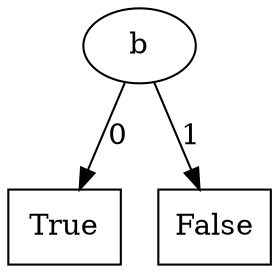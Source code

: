 digraph BDD {
node[shape=oval];
2[label="b"];
node[shape=rectangle];
1[label=True];
node[shape=oval];

2->1[label=0];
node[shape=rectangle];
0[label=False];
node[shape=oval];

2->0[label=1];

}
